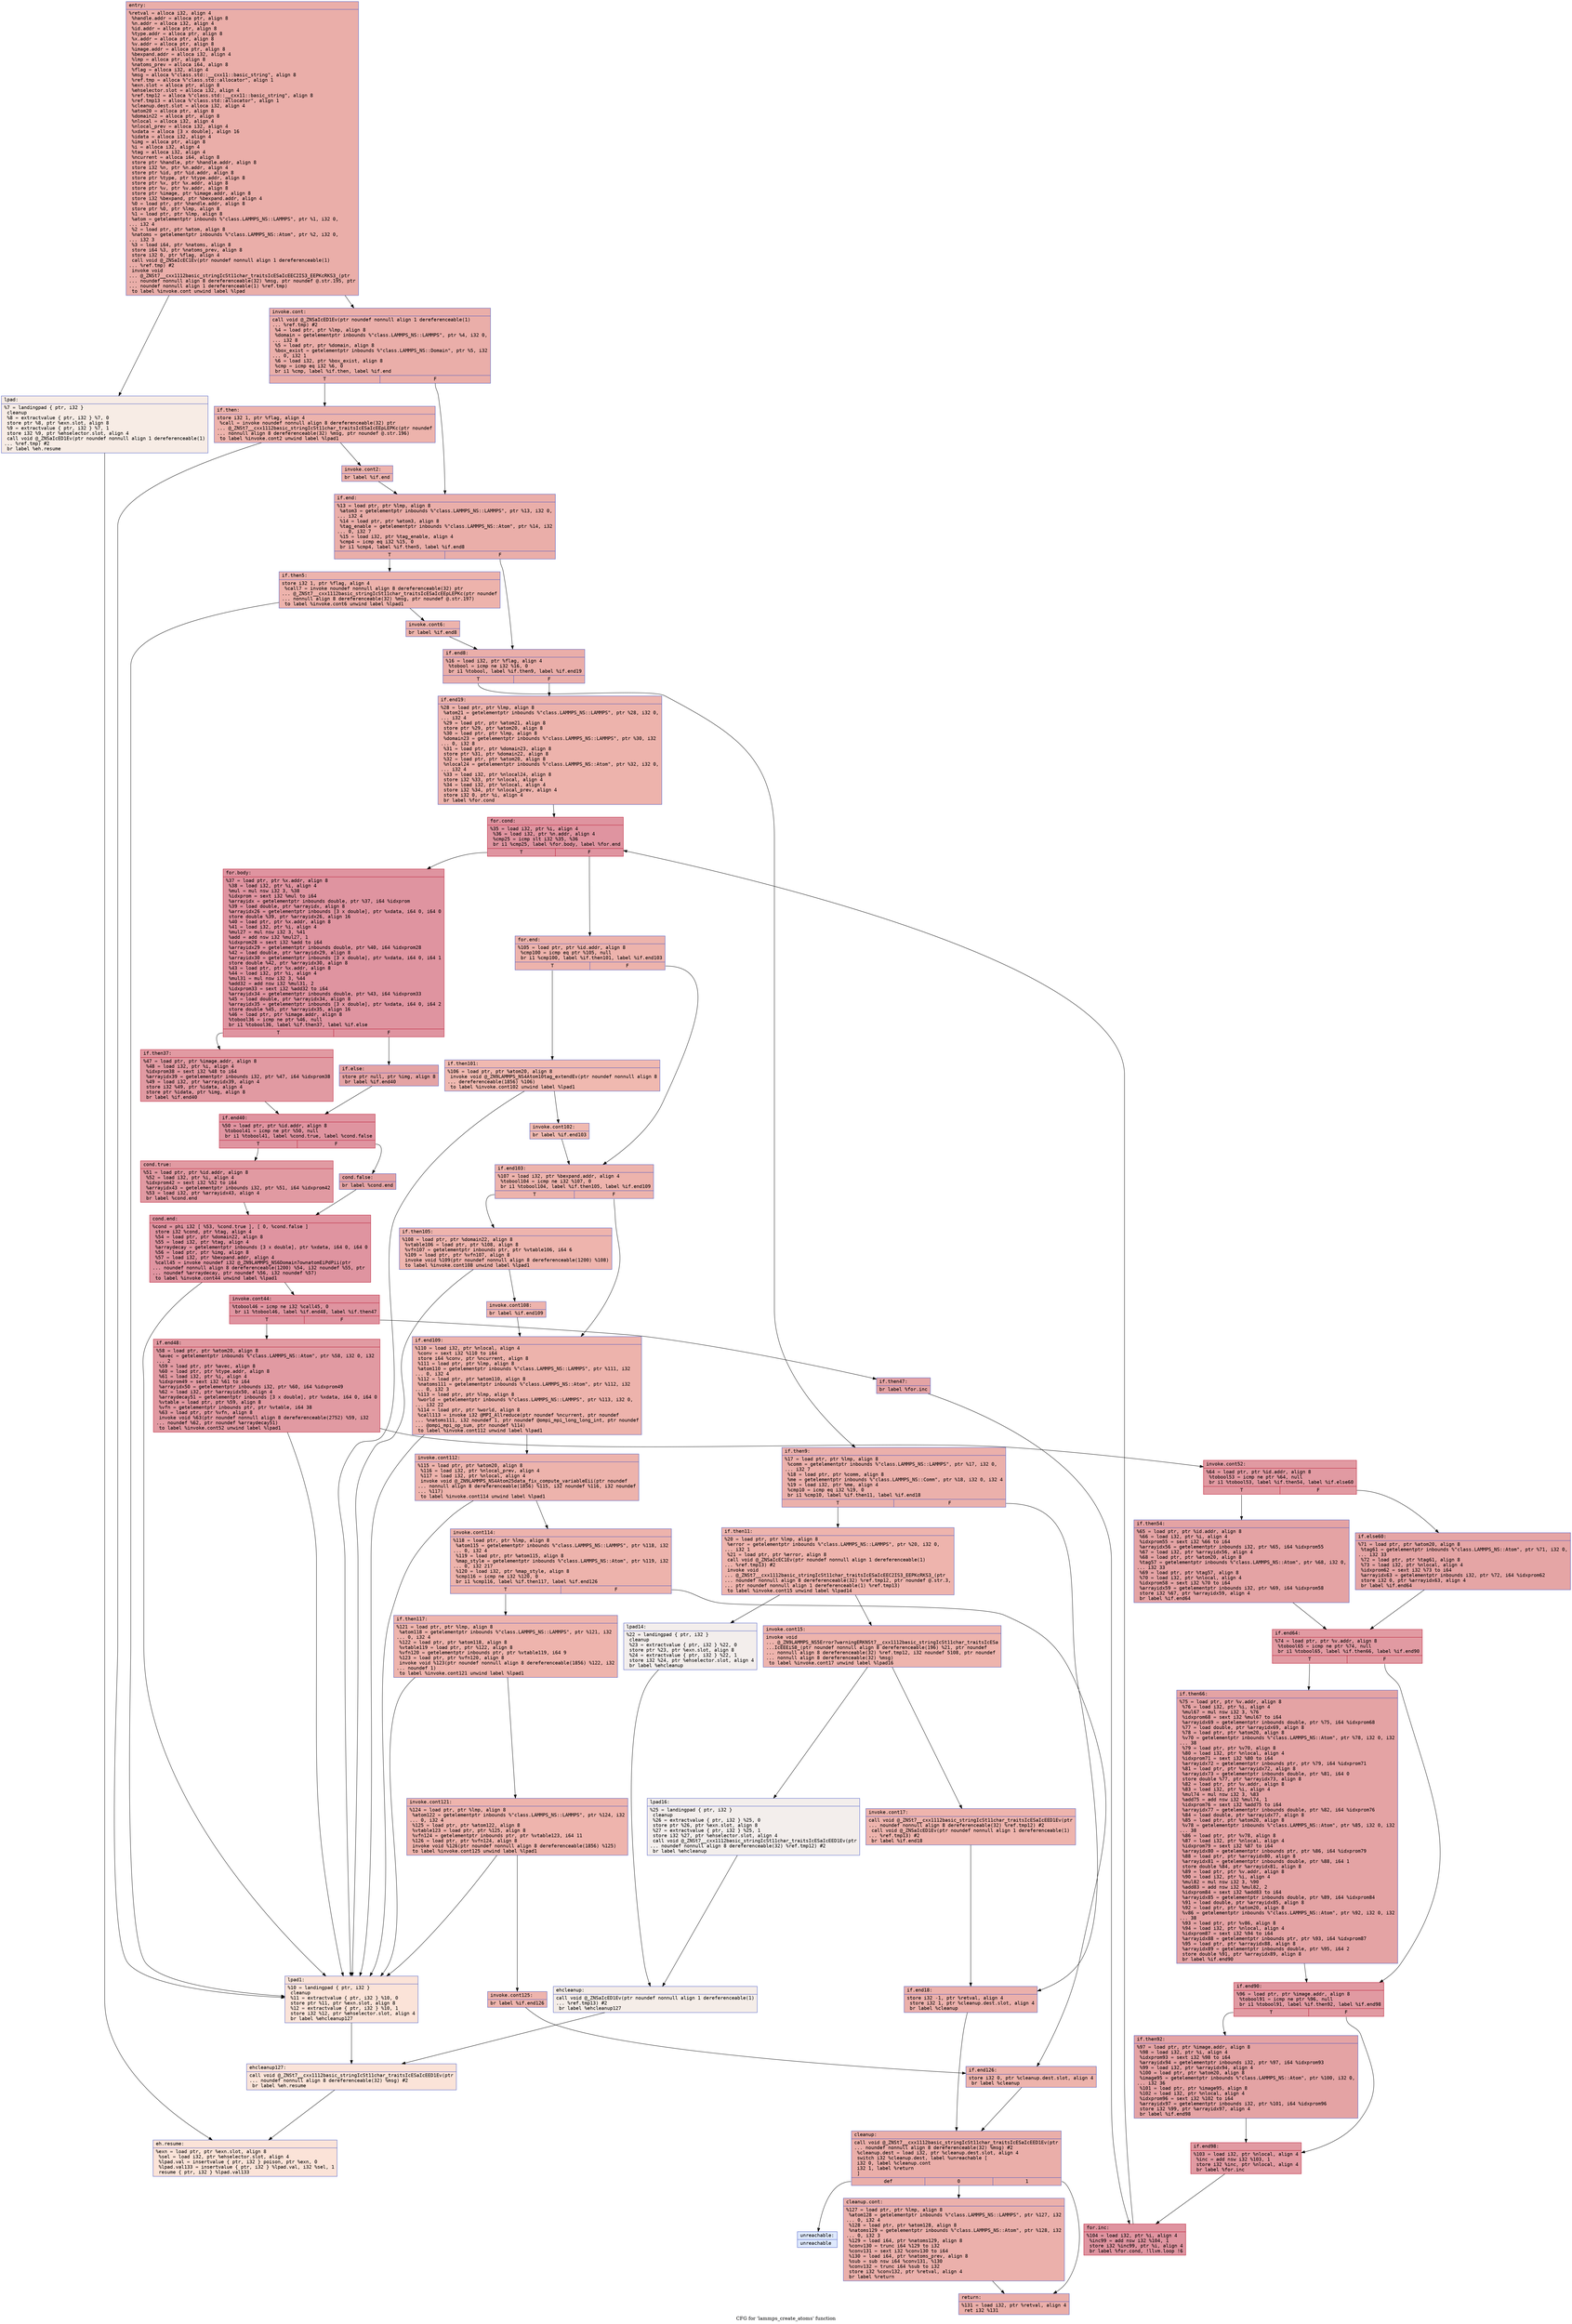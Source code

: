 digraph "CFG for 'lammps_create_atoms' function" {
	label="CFG for 'lammps_create_atoms' function";

	Node0x55bdf80c1ac0 [shape=record,color="#3d50c3ff", style=filled, fillcolor="#d0473d70" fontname="Courier",label="{entry:\l|  %retval = alloca i32, align 4\l  %handle.addr = alloca ptr, align 8\l  %n.addr = alloca i32, align 4\l  %id.addr = alloca ptr, align 8\l  %type.addr = alloca ptr, align 8\l  %x.addr = alloca ptr, align 8\l  %v.addr = alloca ptr, align 8\l  %image.addr = alloca ptr, align 8\l  %bexpand.addr = alloca i32, align 4\l  %lmp = alloca ptr, align 8\l  %natoms_prev = alloca i64, align 8\l  %flag = alloca i32, align 4\l  %msg = alloca %\"class.std::__cxx11::basic_string\", align 8\l  %ref.tmp = alloca %\"class.std::allocator\", align 1\l  %exn.slot = alloca ptr, align 8\l  %ehselector.slot = alloca i32, align 4\l  %ref.tmp12 = alloca %\"class.std::__cxx11::basic_string\", align 8\l  %ref.tmp13 = alloca %\"class.std::allocator\", align 1\l  %cleanup.dest.slot = alloca i32, align 4\l  %atom20 = alloca ptr, align 8\l  %domain22 = alloca ptr, align 8\l  %nlocal = alloca i32, align 4\l  %nlocal_prev = alloca i32, align 4\l  %xdata = alloca [3 x double], align 16\l  %idata = alloca i32, align 4\l  %img = alloca ptr, align 8\l  %i = alloca i32, align 4\l  %tag = alloca i32, align 4\l  %ncurrent = alloca i64, align 8\l  store ptr %handle, ptr %handle.addr, align 8\l  store i32 %n, ptr %n.addr, align 4\l  store ptr %id, ptr %id.addr, align 8\l  store ptr %type, ptr %type.addr, align 8\l  store ptr %x, ptr %x.addr, align 8\l  store ptr %v, ptr %v.addr, align 8\l  store ptr %image, ptr %image.addr, align 8\l  store i32 %bexpand, ptr %bexpand.addr, align 4\l  %0 = load ptr, ptr %handle.addr, align 8\l  store ptr %0, ptr %lmp, align 8\l  %1 = load ptr, ptr %lmp, align 8\l  %atom = getelementptr inbounds %\"class.LAMMPS_NS::LAMMPS\", ptr %1, i32 0,\l... i32 4\l  %2 = load ptr, ptr %atom, align 8\l  %natoms = getelementptr inbounds %\"class.LAMMPS_NS::Atom\", ptr %2, i32 0,\l... i32 3\l  %3 = load i64, ptr %natoms, align 8\l  store i64 %3, ptr %natoms_prev, align 8\l  store i32 0, ptr %flag, align 4\l  call void @_ZNSaIcEC1Ev(ptr noundef nonnull align 1 dereferenceable(1)\l... %ref.tmp) #2\l  invoke void\l... @_ZNSt7__cxx1112basic_stringIcSt11char_traitsIcESaIcEEC2IS3_EEPKcRKS3_(ptr\l... noundef nonnull align 8 dereferenceable(32) %msg, ptr noundef @.str.195, ptr\l... noundef nonnull align 1 dereferenceable(1) %ref.tmp)\l          to label %invoke.cont unwind label %lpad\l}"];
	Node0x55bdf80c1ac0 -> Node0x55bdf80c40d0[tooltip="entry -> invoke.cont\nProbability 100.00%" ];
	Node0x55bdf80c1ac0 -> Node0x55bdf80c4150[tooltip="entry -> lpad\nProbability 0.00%" ];
	Node0x55bdf80c40d0 [shape=record,color="#3d50c3ff", style=filled, fillcolor="#d0473d70" fontname="Courier",label="{invoke.cont:\l|  call void @_ZNSaIcED1Ev(ptr noundef nonnull align 1 dereferenceable(1)\l... %ref.tmp) #2\l  %4 = load ptr, ptr %lmp, align 8\l  %domain = getelementptr inbounds %\"class.LAMMPS_NS::LAMMPS\", ptr %4, i32 0,\l... i32 8\l  %5 = load ptr, ptr %domain, align 8\l  %box_exist = getelementptr inbounds %\"class.LAMMPS_NS::Domain\", ptr %5, i32\l... 0, i32 1\l  %6 = load i32, ptr %box_exist, align 8\l  %cmp = icmp eq i32 %6, 0\l  br i1 %cmp, label %if.then, label %if.end\l|{<s0>T|<s1>F}}"];
	Node0x55bdf80c40d0:s0 -> Node0x55bdf80c47d0[tooltip="invoke.cont -> if.then\nProbability 37.50%" ];
	Node0x55bdf80c40d0:s1 -> Node0x55bdf80c4840[tooltip="invoke.cont -> if.end\nProbability 62.50%" ];
	Node0x55bdf80c47d0 [shape=record,color="#3d50c3ff", style=filled, fillcolor="#d6524470" fontname="Courier",label="{if.then:\l|  store i32 1, ptr %flag, align 4\l  %call = invoke noundef nonnull align 8 dereferenceable(32) ptr\l... @_ZNSt7__cxx1112basic_stringIcSt11char_traitsIcESaIcEEpLEPKc(ptr noundef\l... nonnull align 8 dereferenceable(32) %msg, ptr noundef @.str.196)\l          to label %invoke.cont2 unwind label %lpad1\l}"];
	Node0x55bdf80c47d0 -> Node0x55bdf80c4a50[tooltip="if.then -> invoke.cont2\nProbability 100.00%" ];
	Node0x55bdf80c47d0 -> Node0x55bdf80c4ad0[tooltip="if.then -> lpad1\nProbability 0.00%" ];
	Node0x55bdf80c4a50 [shape=record,color="#3d50c3ff", style=filled, fillcolor="#d6524470" fontname="Courier",label="{invoke.cont2:\l|  br label %if.end\l}"];
	Node0x55bdf80c4a50 -> Node0x55bdf80c4840[tooltip="invoke.cont2 -> if.end\nProbability 100.00%" ];
	Node0x55bdf80c4150 [shape=record,color="#3d50c3ff", style=filled, fillcolor="#ecd3c570" fontname="Courier",label="{lpad:\l|  %7 = landingpad \{ ptr, i32 \}\l          cleanup\l  %8 = extractvalue \{ ptr, i32 \} %7, 0\l  store ptr %8, ptr %exn.slot, align 8\l  %9 = extractvalue \{ ptr, i32 \} %7, 1\l  store i32 %9, ptr %ehselector.slot, align 4\l  call void @_ZNSaIcED1Ev(ptr noundef nonnull align 1 dereferenceable(1)\l... %ref.tmp) #2\l  br label %eh.resume\l}"];
	Node0x55bdf80c4150 -> Node0x55bdf80c5420[tooltip="lpad -> eh.resume\nProbability 100.00%" ];
	Node0x55bdf80c4ad0 [shape=record,color="#3d50c3ff", style=filled, fillcolor="#f6bfa670" fontname="Courier",label="{lpad1:\l|  %10 = landingpad \{ ptr, i32 \}\l          cleanup\l  %11 = extractvalue \{ ptr, i32 \} %10, 0\l  store ptr %11, ptr %exn.slot, align 8\l  %12 = extractvalue \{ ptr, i32 \} %10, 1\l  store i32 %12, ptr %ehselector.slot, align 4\l  br label %ehcleanup127\l}"];
	Node0x55bdf80c4ad0 -> Node0x55bdf80c5770[tooltip="lpad1 -> ehcleanup127\nProbability 100.00%" ];
	Node0x55bdf80c4840 [shape=record,color="#3d50c3ff", style=filled, fillcolor="#d0473d70" fontname="Courier",label="{if.end:\l|  %13 = load ptr, ptr %lmp, align 8\l  %atom3 = getelementptr inbounds %\"class.LAMMPS_NS::LAMMPS\", ptr %13, i32 0,\l... i32 4\l  %14 = load ptr, ptr %atom3, align 8\l  %tag_enable = getelementptr inbounds %\"class.LAMMPS_NS::Atom\", ptr %14, i32\l... 0, i32 7\l  %15 = load i32, ptr %tag_enable, align 4\l  %cmp4 = icmp eq i32 %15, 0\l  br i1 %cmp4, label %if.then5, label %if.end8\l|{<s0>T|<s1>F}}"];
	Node0x55bdf80c4840:s0 -> Node0x55bdf8062880[tooltip="if.end -> if.then5\nProbability 37.50%" ];
	Node0x55bdf80c4840:s1 -> Node0x55bdf80cb8c0[tooltip="if.end -> if.end8\nProbability 62.50%" ];
	Node0x55bdf8062880 [shape=record,color="#3d50c3ff", style=filled, fillcolor="#d6524470" fontname="Courier",label="{if.then5:\l|  store i32 1, ptr %flag, align 4\l  %call7 = invoke noundef nonnull align 8 dereferenceable(32) ptr\l... @_ZNSt7__cxx1112basic_stringIcSt11char_traitsIcESaIcEEpLEPKc(ptr noundef\l... nonnull align 8 dereferenceable(32) %msg, ptr noundef @.str.197)\l          to label %invoke.cont6 unwind label %lpad1\l}"];
	Node0x55bdf8062880 -> Node0x55bdf80cbad0[tooltip="if.then5 -> invoke.cont6\nProbability 100.00%" ];
	Node0x55bdf8062880 -> Node0x55bdf80c4ad0[tooltip="if.then5 -> lpad1\nProbability 0.00%" ];
	Node0x55bdf80cbad0 [shape=record,color="#3d50c3ff", style=filled, fillcolor="#d6524470" fontname="Courier",label="{invoke.cont6:\l|  br label %if.end8\l}"];
	Node0x55bdf80cbad0 -> Node0x55bdf80cb8c0[tooltip="invoke.cont6 -> if.end8\nProbability 100.00%" ];
	Node0x55bdf80cb8c0 [shape=record,color="#3d50c3ff", style=filled, fillcolor="#d0473d70" fontname="Courier",label="{if.end8:\l|  %16 = load i32, ptr %flag, align 4\l  %tobool = icmp ne i32 %16, 0\l  br i1 %tobool, label %if.then9, label %if.end19\l|{<s0>T|<s1>F}}"];
	Node0x55bdf80cb8c0:s0 -> Node0x55bdf80cba80[tooltip="if.end8 -> if.then9\nProbability 62.50%" ];
	Node0x55bdf80cb8c0:s1 -> Node0x55bdf80cbe90[tooltip="if.end8 -> if.end19\nProbability 37.50%" ];
	Node0x55bdf80cba80 [shape=record,color="#3d50c3ff", style=filled, fillcolor="#d24b4070" fontname="Courier",label="{if.then9:\l|  %17 = load ptr, ptr %lmp, align 8\l  %comm = getelementptr inbounds %\"class.LAMMPS_NS::LAMMPS\", ptr %17, i32 0,\l... i32 7\l  %18 = load ptr, ptr %comm, align 8\l  %me = getelementptr inbounds %\"class.LAMMPS_NS::Comm\", ptr %18, i32 0, i32 4\l  %19 = load i32, ptr %me, align 4\l  %cmp10 = icmp eq i32 %19, 0\l  br i1 %cmp10, label %if.then11, label %if.end18\l|{<s0>T|<s1>F}}"];
	Node0x55bdf80cba80:s0 -> Node0x55bdf80cc3b0[tooltip="if.then9 -> if.then11\nProbability 37.50%" ];
	Node0x55bdf80cba80:s1 -> Node0x55bdf80cc430[tooltip="if.then9 -> if.end18\nProbability 62.50%" ];
	Node0x55bdf80cc3b0 [shape=record,color="#3d50c3ff", style=filled, fillcolor="#d8564670" fontname="Courier",label="{if.then11:\l|  %20 = load ptr, ptr %lmp, align 8\l  %error = getelementptr inbounds %\"class.LAMMPS_NS::LAMMPS\", ptr %20, i32 0,\l... i32 1\l  %21 = load ptr, ptr %error, align 8\l  call void @_ZNSaIcEC1Ev(ptr noundef nonnull align 1 dereferenceable(1)\l... %ref.tmp13) #2\l  invoke void\l... @_ZNSt7__cxx1112basic_stringIcSt11char_traitsIcESaIcEEC2IS3_EEPKcRKS3_(ptr\l... noundef nonnull align 8 dereferenceable(32) %ref.tmp12, ptr noundef @.str.3,\l... ptr noundef nonnull align 1 dereferenceable(1) %ref.tmp13)\l          to label %invoke.cont15 unwind label %lpad14\l}"];
	Node0x55bdf80cc3b0 -> Node0x55bdf80cc920[tooltip="if.then11 -> invoke.cont15\nProbability 100.00%" ];
	Node0x55bdf80cc3b0 -> Node0x55bdf80cc9a0[tooltip="if.then11 -> lpad14\nProbability 0.00%" ];
	Node0x55bdf80cc920 [shape=record,color="#3d50c3ff", style=filled, fillcolor="#d8564670" fontname="Courier",label="{invoke.cont15:\l|  invoke void\l... @_ZN9LAMMPS_NS5Error7warningERKNSt7__cxx1112basic_stringIcSt11char_traitsIcESa\l...IcEEEiS8_(ptr noundef nonnull align 8 dereferenceable(196) %21, ptr noundef\l... nonnull align 8 dereferenceable(32) %ref.tmp12, i32 noundef 5108, ptr noundef\l... nonnull align 8 dereferenceable(32) %msg)\l          to label %invoke.cont17 unwind label %lpad16\l}"];
	Node0x55bdf80cc920 -> Node0x55bdf80cc8d0[tooltip="invoke.cont15 -> invoke.cont17\nProbability 100.00%" ];
	Node0x55bdf80cc920 -> Node0x55bdf80cccc0[tooltip="invoke.cont15 -> lpad16\nProbability 0.00%" ];
	Node0x55bdf80cc8d0 [shape=record,color="#3d50c3ff", style=filled, fillcolor="#d8564670" fontname="Courier",label="{invoke.cont17:\l|  call void @_ZNSt7__cxx1112basic_stringIcSt11char_traitsIcESaIcEED1Ev(ptr\l... noundef nonnull align 8 dereferenceable(32) %ref.tmp12) #2\l  call void @_ZNSaIcED1Ev(ptr noundef nonnull align 1 dereferenceable(1)\l... %ref.tmp13) #2\l  br label %if.end18\l}"];
	Node0x55bdf80cc8d0 -> Node0x55bdf80cc430[tooltip="invoke.cont17 -> if.end18\nProbability 100.00%" ];
	Node0x55bdf80cc9a0 [shape=record,color="#3d50c3ff", style=filled, fillcolor="#e3d9d370" fontname="Courier",label="{lpad14:\l|  %22 = landingpad \{ ptr, i32 \}\l          cleanup\l  %23 = extractvalue \{ ptr, i32 \} %22, 0\l  store ptr %23, ptr %exn.slot, align 8\l  %24 = extractvalue \{ ptr, i32 \} %22, 1\l  store i32 %24, ptr %ehselector.slot, align 4\l  br label %ehcleanup\l}"];
	Node0x55bdf80cc9a0 -> Node0x55bdf80cd480[tooltip="lpad14 -> ehcleanup\nProbability 100.00%" ];
	Node0x55bdf80cccc0 [shape=record,color="#3d50c3ff", style=filled, fillcolor="#e3d9d370" fontname="Courier",label="{lpad16:\l|  %25 = landingpad \{ ptr, i32 \}\l          cleanup\l  %26 = extractvalue \{ ptr, i32 \} %25, 0\l  store ptr %26, ptr %exn.slot, align 8\l  %27 = extractvalue \{ ptr, i32 \} %25, 1\l  store i32 %27, ptr %ehselector.slot, align 4\l  call void @_ZNSt7__cxx1112basic_stringIcSt11char_traitsIcESaIcEED1Ev(ptr\l... noundef nonnull align 8 dereferenceable(32) %ref.tmp12) #2\l  br label %ehcleanup\l}"];
	Node0x55bdf80cccc0 -> Node0x55bdf80cd480[tooltip="lpad16 -> ehcleanup\nProbability 100.00%" ];
	Node0x55bdf80cd480 [shape=record,color="#3d50c3ff", style=filled, fillcolor="#e8d6cc70" fontname="Courier",label="{ehcleanup:\l|  call void @_ZNSaIcED1Ev(ptr noundef nonnull align 1 dereferenceable(1)\l... %ref.tmp13) #2\l  br label %ehcleanup127\l}"];
	Node0x55bdf80cd480 -> Node0x55bdf80c5770[tooltip="ehcleanup -> ehcleanup127\nProbability 100.00%" ];
	Node0x55bdf80cc430 [shape=record,color="#3d50c3ff", style=filled, fillcolor="#d24b4070" fontname="Courier",label="{if.end18:\l|  store i32 -1, ptr %retval, align 4\l  store i32 1, ptr %cleanup.dest.slot, align 4\l  br label %cleanup\l}"];
	Node0x55bdf80cc430 -> Node0x55bdf80cdc80[tooltip="if.end18 -> cleanup\nProbability 100.00%" ];
	Node0x55bdf80cbe90 [shape=record,color="#3d50c3ff", style=filled, fillcolor="#d6524470" fontname="Courier",label="{if.end19:\l|  %28 = load ptr, ptr %lmp, align 8\l  %atom21 = getelementptr inbounds %\"class.LAMMPS_NS::LAMMPS\", ptr %28, i32 0,\l... i32 4\l  %29 = load ptr, ptr %atom21, align 8\l  store ptr %29, ptr %atom20, align 8\l  %30 = load ptr, ptr %lmp, align 8\l  %domain23 = getelementptr inbounds %\"class.LAMMPS_NS::LAMMPS\", ptr %30, i32\l... 0, i32 8\l  %31 = load ptr, ptr %domain23, align 8\l  store ptr %31, ptr %domain22, align 8\l  %32 = load ptr, ptr %atom20, align 8\l  %nlocal24 = getelementptr inbounds %\"class.LAMMPS_NS::Atom\", ptr %32, i32 0,\l... i32 4\l  %33 = load i32, ptr %nlocal24, align 8\l  store i32 %33, ptr %nlocal, align 4\l  %34 = load i32, ptr %nlocal, align 4\l  store i32 %34, ptr %nlocal_prev, align 4\l  store i32 0, ptr %i, align 4\l  br label %for.cond\l}"];
	Node0x55bdf80cbe90 -> Node0x55bdf80ce640[tooltip="if.end19 -> for.cond\nProbability 100.00%" ];
	Node0x55bdf80ce640 [shape=record,color="#b70d28ff", style=filled, fillcolor="#b70d2870" fontname="Courier",label="{for.cond:\l|  %35 = load i32, ptr %i, align 4\l  %36 = load i32, ptr %n.addr, align 4\l  %cmp25 = icmp slt i32 %35, %36\l  br i1 %cmp25, label %for.body, label %for.end\l|{<s0>T|<s1>F}}"];
	Node0x55bdf80ce640:s0 -> Node0x55bdf80ce8e0[tooltip="for.cond -> for.body\nProbability 96.88%" ];
	Node0x55bdf80ce640:s1 -> Node0x55bdf80ce960[tooltip="for.cond -> for.end\nProbability 3.12%" ];
	Node0x55bdf80ce8e0 [shape=record,color="#b70d28ff", style=filled, fillcolor="#b70d2870" fontname="Courier",label="{for.body:\l|  %37 = load ptr, ptr %x.addr, align 8\l  %38 = load i32, ptr %i, align 4\l  %mul = mul nsw i32 3, %38\l  %idxprom = sext i32 %mul to i64\l  %arrayidx = getelementptr inbounds double, ptr %37, i64 %idxprom\l  %39 = load double, ptr %arrayidx, align 8\l  %arrayidx26 = getelementptr inbounds [3 x double], ptr %xdata, i64 0, i64 0\l  store double %39, ptr %arrayidx26, align 16\l  %40 = load ptr, ptr %x.addr, align 8\l  %41 = load i32, ptr %i, align 4\l  %mul27 = mul nsw i32 3, %41\l  %add = add nsw i32 %mul27, 1\l  %idxprom28 = sext i32 %add to i64\l  %arrayidx29 = getelementptr inbounds double, ptr %40, i64 %idxprom28\l  %42 = load double, ptr %arrayidx29, align 8\l  %arrayidx30 = getelementptr inbounds [3 x double], ptr %xdata, i64 0, i64 1\l  store double %42, ptr %arrayidx30, align 8\l  %43 = load ptr, ptr %x.addr, align 8\l  %44 = load i32, ptr %i, align 4\l  %mul31 = mul nsw i32 3, %44\l  %add32 = add nsw i32 %mul31, 2\l  %idxprom33 = sext i32 %add32 to i64\l  %arrayidx34 = getelementptr inbounds double, ptr %43, i64 %idxprom33\l  %45 = load double, ptr %arrayidx34, align 8\l  %arrayidx35 = getelementptr inbounds [3 x double], ptr %xdata, i64 0, i64 2\l  store double %45, ptr %arrayidx35, align 16\l  %46 = load ptr, ptr %image.addr, align 8\l  %tobool36 = icmp ne ptr %46, null\l  br i1 %tobool36, label %if.then37, label %if.else\l|{<s0>T|<s1>F}}"];
	Node0x55bdf80ce8e0:s0 -> Node0x55bdf80cfca0[tooltip="for.body -> if.then37\nProbability 62.50%" ];
	Node0x55bdf80ce8e0:s1 -> Node0x55bdf80c4b40[tooltip="for.body -> if.else\nProbability 37.50%" ];
	Node0x55bdf80cfca0 [shape=record,color="#b70d28ff", style=filled, fillcolor="#bb1b2c70" fontname="Courier",label="{if.then37:\l|  %47 = load ptr, ptr %image.addr, align 8\l  %48 = load i32, ptr %i, align 4\l  %idxprom38 = sext i32 %48 to i64\l  %arrayidx39 = getelementptr inbounds i32, ptr %47, i64 %idxprom38\l  %49 = load i32, ptr %arrayidx39, align 4\l  store i32 %49, ptr %idata, align 4\l  store ptr %idata, ptr %img, align 8\l  br label %if.end40\l}"];
	Node0x55bdf80cfca0 -> Node0x55bdf80c5090[tooltip="if.then37 -> if.end40\nProbability 100.00%" ];
	Node0x55bdf80c4b40 [shape=record,color="#3d50c3ff", style=filled, fillcolor="#c32e3170" fontname="Courier",label="{if.else:\l|  store ptr null, ptr %img, align 8\l  br label %if.end40\l}"];
	Node0x55bdf80c4b40 -> Node0x55bdf80c5090[tooltip="if.else -> if.end40\nProbability 100.00%" ];
	Node0x55bdf80c5090 [shape=record,color="#b70d28ff", style=filled, fillcolor="#b70d2870" fontname="Courier",label="{if.end40:\l|  %50 = load ptr, ptr %id.addr, align 8\l  %tobool41 = icmp ne ptr %50, null\l  br i1 %tobool41, label %cond.true, label %cond.false\l|{<s0>T|<s1>F}}"];
	Node0x55bdf80c5090:s0 -> Node0x55bdf80d13e0[tooltip="if.end40 -> cond.true\nProbability 62.50%" ];
	Node0x55bdf80c5090:s1 -> Node0x55bdf80d1460[tooltip="if.end40 -> cond.false\nProbability 37.50%" ];
	Node0x55bdf80d13e0 [shape=record,color="#b70d28ff", style=filled, fillcolor="#bb1b2c70" fontname="Courier",label="{cond.true:\l|  %51 = load ptr, ptr %id.addr, align 8\l  %52 = load i32, ptr %i, align 4\l  %idxprom42 = sext i32 %52 to i64\l  %arrayidx43 = getelementptr inbounds i32, ptr %51, i64 %idxprom42\l  %53 = load i32, ptr %arrayidx43, align 4\l  br label %cond.end\l}"];
	Node0x55bdf80d13e0 -> Node0x55bdf80d1880[tooltip="cond.true -> cond.end\nProbability 100.00%" ];
	Node0x55bdf80d1460 [shape=record,color="#3d50c3ff", style=filled, fillcolor="#c32e3170" fontname="Courier",label="{cond.false:\l|  br label %cond.end\l}"];
	Node0x55bdf80d1460 -> Node0x55bdf80d1880[tooltip="cond.false -> cond.end\nProbability 100.00%" ];
	Node0x55bdf80d1880 [shape=record,color="#b70d28ff", style=filled, fillcolor="#b70d2870" fontname="Courier",label="{cond.end:\l|  %cond = phi i32 [ %53, %cond.true ], [ 0, %cond.false ]\l  store i32 %cond, ptr %tag, align 4\l  %54 = load ptr, ptr %domain22, align 8\l  %55 = load i32, ptr %tag, align 4\l  %arraydecay = getelementptr inbounds [3 x double], ptr %xdata, i64 0, i64 0\l  %56 = load ptr, ptr %img, align 8\l  %57 = load i32, ptr %bexpand.addr, align 4\l  %call45 = invoke noundef i32 @_ZN9LAMMPS_NS6Domain7ownatomEiPdPii(ptr\l... noundef nonnull align 8 dereferenceable(1200) %54, i32 noundef %55, ptr\l... noundef %arraydecay, ptr noundef %56, i32 noundef %57)\l          to label %invoke.cont44 unwind label %lpad1\l}"];
	Node0x55bdf80d1880 -> Node0x55bdf80d1da0[tooltip="cond.end -> invoke.cont44\nProbability 100.00%" ];
	Node0x55bdf80d1880 -> Node0x55bdf80c4ad0[tooltip="cond.end -> lpad1\nProbability 0.00%" ];
	Node0x55bdf80d1da0 [shape=record,color="#b70d28ff", style=filled, fillcolor="#b70d2870" fontname="Courier",label="{invoke.cont44:\l|  %tobool46 = icmp ne i32 %call45, 0\l  br i1 %tobool46, label %if.end48, label %if.then47\l|{<s0>T|<s1>F}}"];
	Node0x55bdf80d1da0:s0 -> Node0x55bdf80d31c0[tooltip="invoke.cont44 -> if.end48\nProbability 62.50%" ];
	Node0x55bdf80d1da0:s1 -> Node0x55bdf80d3240[tooltip="invoke.cont44 -> if.then47\nProbability 37.50%" ];
	Node0x55bdf80d3240 [shape=record,color="#3d50c3ff", style=filled, fillcolor="#c32e3170" fontname="Courier",label="{if.then47:\l|  br label %for.inc\l}"];
	Node0x55bdf80d3240 -> Node0x55bdf80d33d0[tooltip="if.then47 -> for.inc\nProbability 100.00%" ];
	Node0x55bdf80d31c0 [shape=record,color="#b70d28ff", style=filled, fillcolor="#bb1b2c70" fontname="Courier",label="{if.end48:\l|  %58 = load ptr, ptr %atom20, align 8\l  %avec = getelementptr inbounds %\"class.LAMMPS_NS::Atom\", ptr %58, i32 0, i32\l... 2\l  %59 = load ptr, ptr %avec, align 8\l  %60 = load ptr, ptr %type.addr, align 8\l  %61 = load i32, ptr %i, align 4\l  %idxprom49 = sext i32 %61 to i64\l  %arrayidx50 = getelementptr inbounds i32, ptr %60, i64 %idxprom49\l  %62 = load i32, ptr %arrayidx50, align 4\l  %arraydecay51 = getelementptr inbounds [3 x double], ptr %xdata, i64 0, i64 0\l  %vtable = load ptr, ptr %59, align 8\l  %vfn = getelementptr inbounds ptr, ptr %vtable, i64 38\l  %63 = load ptr, ptr %vfn, align 8\l  invoke void %63(ptr noundef nonnull align 8 dereferenceable(2752) %59, i32\l... noundef %62, ptr noundef %arraydecay51)\l          to label %invoke.cont52 unwind label %lpad1\l}"];
	Node0x55bdf80d31c0 -> Node0x55bdf80d3c60[tooltip="if.end48 -> invoke.cont52\nProbability 100.00%" ];
	Node0x55bdf80d31c0 -> Node0x55bdf80c4ad0[tooltip="if.end48 -> lpad1\nProbability 0.00%" ];
	Node0x55bdf80d3c60 [shape=record,color="#b70d28ff", style=filled, fillcolor="#bb1b2c70" fontname="Courier",label="{invoke.cont52:\l|  %64 = load ptr, ptr %id.addr, align 8\l  %tobool53 = icmp ne ptr %64, null\l  br i1 %tobool53, label %if.then54, label %if.else60\l|{<s0>T|<s1>F}}"];
	Node0x55bdf80d3c60:s0 -> Node0x55bdf80d3fd0[tooltip="invoke.cont52 -> if.then54\nProbability 62.50%" ];
	Node0x55bdf80d3c60:s1 -> Node0x55bdf80d4050[tooltip="invoke.cont52 -> if.else60\nProbability 37.50%" ];
	Node0x55bdf80d3fd0 [shape=record,color="#3d50c3ff", style=filled, fillcolor="#c32e3170" fontname="Courier",label="{if.then54:\l|  %65 = load ptr, ptr %id.addr, align 8\l  %66 = load i32, ptr %i, align 4\l  %idxprom55 = sext i32 %66 to i64\l  %arrayidx56 = getelementptr inbounds i32, ptr %65, i64 %idxprom55\l  %67 = load i32, ptr %arrayidx56, align 4\l  %68 = load ptr, ptr %atom20, align 8\l  %tag57 = getelementptr inbounds %\"class.LAMMPS_NS::Atom\", ptr %68, i32 0,\l... i32 33\l  %69 = load ptr, ptr %tag57, align 8\l  %70 = load i32, ptr %nlocal, align 4\l  %idxprom58 = sext i32 %70 to i64\l  %arrayidx59 = getelementptr inbounds i32, ptr %69, i64 %idxprom58\l  store i32 %67, ptr %arrayidx59, align 4\l  br label %if.end64\l}"];
	Node0x55bdf80d3fd0 -> Node0x55bdf80d4920[tooltip="if.then54 -> if.end64\nProbability 100.00%" ];
	Node0x55bdf80d4050 [shape=record,color="#3d50c3ff", style=filled, fillcolor="#c5333470" fontname="Courier",label="{if.else60:\l|  %71 = load ptr, ptr %atom20, align 8\l  %tag61 = getelementptr inbounds %\"class.LAMMPS_NS::Atom\", ptr %71, i32 0,\l... i32 33\l  %72 = load ptr, ptr %tag61, align 8\l  %73 = load i32, ptr %nlocal, align 4\l  %idxprom62 = sext i32 %73 to i64\l  %arrayidx63 = getelementptr inbounds i32, ptr %72, i64 %idxprom62\l  store i32 0, ptr %arrayidx63, align 4\l  br label %if.end64\l}"];
	Node0x55bdf80d4050 -> Node0x55bdf80d4920[tooltip="if.else60 -> if.end64\nProbability 100.00%" ];
	Node0x55bdf80d4920 [shape=record,color="#b70d28ff", style=filled, fillcolor="#bb1b2c70" fontname="Courier",label="{if.end64:\l|  %74 = load ptr, ptr %v.addr, align 8\l  %tobool65 = icmp ne ptr %74, null\l  br i1 %tobool65, label %if.then66, label %if.end90\l|{<s0>T|<s1>F}}"];
	Node0x55bdf80d4920:s0 -> Node0x55bdf80d5010[tooltip="if.end64 -> if.then66\nProbability 62.50%" ];
	Node0x55bdf80d4920:s1 -> Node0x55bdf80d5090[tooltip="if.end64 -> if.end90\nProbability 37.50%" ];
	Node0x55bdf80d5010 [shape=record,color="#3d50c3ff", style=filled, fillcolor="#c32e3170" fontname="Courier",label="{if.then66:\l|  %75 = load ptr, ptr %v.addr, align 8\l  %76 = load i32, ptr %i, align 4\l  %mul67 = mul nsw i32 3, %76\l  %idxprom68 = sext i32 %mul67 to i64\l  %arrayidx69 = getelementptr inbounds double, ptr %75, i64 %idxprom68\l  %77 = load double, ptr %arrayidx69, align 8\l  %78 = load ptr, ptr %atom20, align 8\l  %v70 = getelementptr inbounds %\"class.LAMMPS_NS::Atom\", ptr %78, i32 0, i32\l... 38\l  %79 = load ptr, ptr %v70, align 8\l  %80 = load i32, ptr %nlocal, align 4\l  %idxprom71 = sext i32 %80 to i64\l  %arrayidx72 = getelementptr inbounds ptr, ptr %79, i64 %idxprom71\l  %81 = load ptr, ptr %arrayidx72, align 8\l  %arrayidx73 = getelementptr inbounds double, ptr %81, i64 0\l  store double %77, ptr %arrayidx73, align 8\l  %82 = load ptr, ptr %v.addr, align 8\l  %83 = load i32, ptr %i, align 4\l  %mul74 = mul nsw i32 3, %83\l  %add75 = add nsw i32 %mul74, 1\l  %idxprom76 = sext i32 %add75 to i64\l  %arrayidx77 = getelementptr inbounds double, ptr %82, i64 %idxprom76\l  %84 = load double, ptr %arrayidx77, align 8\l  %85 = load ptr, ptr %atom20, align 8\l  %v78 = getelementptr inbounds %\"class.LAMMPS_NS::Atom\", ptr %85, i32 0, i32\l... 38\l  %86 = load ptr, ptr %v78, align 8\l  %87 = load i32, ptr %nlocal, align 4\l  %idxprom79 = sext i32 %87 to i64\l  %arrayidx80 = getelementptr inbounds ptr, ptr %86, i64 %idxprom79\l  %88 = load ptr, ptr %arrayidx80, align 8\l  %arrayidx81 = getelementptr inbounds double, ptr %88, i64 1\l  store double %84, ptr %arrayidx81, align 8\l  %89 = load ptr, ptr %v.addr, align 8\l  %90 = load i32, ptr %i, align 4\l  %mul82 = mul nsw i32 3, %90\l  %add83 = add nsw i32 %mul82, 2\l  %idxprom84 = sext i32 %add83 to i64\l  %arrayidx85 = getelementptr inbounds double, ptr %89, i64 %idxprom84\l  %91 = load double, ptr %arrayidx85, align 8\l  %92 = load ptr, ptr %atom20, align 8\l  %v86 = getelementptr inbounds %\"class.LAMMPS_NS::Atom\", ptr %92, i32 0, i32\l... 38\l  %93 = load ptr, ptr %v86, align 8\l  %94 = load i32, ptr %nlocal, align 4\l  %idxprom87 = sext i32 %94 to i64\l  %arrayidx88 = getelementptr inbounds ptr, ptr %93, i64 %idxprom87\l  %95 = load ptr, ptr %arrayidx88, align 8\l  %arrayidx89 = getelementptr inbounds double, ptr %95, i64 2\l  store double %91, ptr %arrayidx89, align 8\l  br label %if.end90\l}"];
	Node0x55bdf80d5010 -> Node0x55bdf80d5090[tooltip="if.then66 -> if.end90\nProbability 100.00%" ];
	Node0x55bdf80d5090 [shape=record,color="#b70d28ff", style=filled, fillcolor="#bb1b2c70" fontname="Courier",label="{if.end90:\l|  %96 = load ptr, ptr %image.addr, align 8\l  %tobool91 = icmp ne ptr %96, null\l  br i1 %tobool91, label %if.then92, label %if.end98\l|{<s0>T|<s1>F}}"];
	Node0x55bdf80d5090:s0 -> Node0x55bdf80d0c60[tooltip="if.end90 -> if.then92\nProbability 62.50%" ];
	Node0x55bdf80d5090:s1 -> Node0x55bdf80d0ce0[tooltip="if.end90 -> if.end98\nProbability 37.50%" ];
	Node0x55bdf80d0c60 [shape=record,color="#3d50c3ff", style=filled, fillcolor="#c32e3170" fontname="Courier",label="{if.then92:\l|  %97 = load ptr, ptr %image.addr, align 8\l  %98 = load i32, ptr %i, align 4\l  %idxprom93 = sext i32 %98 to i64\l  %arrayidx94 = getelementptr inbounds i32, ptr %97, i64 %idxprom93\l  %99 = load i32, ptr %arrayidx94, align 4\l  %100 = load ptr, ptr %atom20, align 8\l  %image95 = getelementptr inbounds %\"class.LAMMPS_NS::Atom\", ptr %100, i32 0,\l... i32 36\l  %101 = load ptr, ptr %image95, align 8\l  %102 = load i32, ptr %nlocal, align 4\l  %idxprom96 = sext i32 %102 to i64\l  %arrayidx97 = getelementptr inbounds i32, ptr %101, i64 %idxprom96\l  store i32 %99, ptr %arrayidx97, align 4\l  br label %if.end98\l}"];
	Node0x55bdf80d0c60 -> Node0x55bdf80d0ce0[tooltip="if.then92 -> if.end98\nProbability 100.00%" ];
	Node0x55bdf80d0ce0 [shape=record,color="#b70d28ff", style=filled, fillcolor="#bb1b2c70" fontname="Courier",label="{if.end98:\l|  %103 = load i32, ptr %nlocal, align 4\l  %inc = add nsw i32 %103, 1\l  store i32 %inc, ptr %nlocal, align 4\l  br label %for.inc\l}"];
	Node0x55bdf80d0ce0 -> Node0x55bdf80d33d0[tooltip="if.end98 -> for.inc\nProbability 100.00%" ];
	Node0x55bdf80d33d0 [shape=record,color="#b70d28ff", style=filled, fillcolor="#b70d2870" fontname="Courier",label="{for.inc:\l|  %104 = load i32, ptr %i, align 4\l  %inc99 = add nsw i32 %104, 1\l  store i32 %inc99, ptr %i, align 4\l  br label %for.cond, !llvm.loop !6\l}"];
	Node0x55bdf80d33d0 -> Node0x55bdf80ce640[tooltip="for.inc -> for.cond\nProbability 100.00%" ];
	Node0x55bdf80ce960 [shape=record,color="#3d50c3ff", style=filled, fillcolor="#d6524470" fontname="Courier",label="{for.end:\l|  %105 = load ptr, ptr %id.addr, align 8\l  %cmp100 = icmp eq ptr %105, null\l  br i1 %cmp100, label %if.then101, label %if.end103\l|{<s0>T|<s1>F}}"];
	Node0x55bdf80ce960:s0 -> Node0x55bdf80d8930[tooltip="for.end -> if.then101\nProbability 37.50%" ];
	Node0x55bdf80ce960:s1 -> Node0x55bdf80d89b0[tooltip="for.end -> if.end103\nProbability 62.50%" ];
	Node0x55bdf80d8930 [shape=record,color="#3d50c3ff", style=filled, fillcolor="#de614d70" fontname="Courier",label="{if.then101:\l|  %106 = load ptr, ptr %atom20, align 8\l  invoke void @_ZN9LAMMPS_NS4Atom10tag_extendEv(ptr noundef nonnull align 8\l... dereferenceable(1856) %106)\l          to label %invoke.cont102 unwind label %lpad1\l}"];
	Node0x55bdf80d8930 -> Node0x55bdf80d8b90[tooltip="if.then101 -> invoke.cont102\nProbability 100.00%" ];
	Node0x55bdf80d8930 -> Node0x55bdf80c4ad0[tooltip="if.then101 -> lpad1\nProbability 0.00%" ];
	Node0x55bdf80d8b90 [shape=record,color="#3d50c3ff", style=filled, fillcolor="#de614d70" fontname="Courier",label="{invoke.cont102:\l|  br label %if.end103\l}"];
	Node0x55bdf80d8b90 -> Node0x55bdf80d89b0[tooltip="invoke.cont102 -> if.end103\nProbability 100.00%" ];
	Node0x55bdf80d89b0 [shape=record,color="#3d50c3ff", style=filled, fillcolor="#d6524470" fontname="Courier",label="{if.end103:\l|  %107 = load i32, ptr %bexpand.addr, align 4\l  %tobool104 = icmp ne i32 %107, 0\l  br i1 %tobool104, label %if.then105, label %if.end109\l|{<s0>T|<s1>F}}"];
	Node0x55bdf80d89b0:s0 -> Node0x55bdf80d8eb0[tooltip="if.end103 -> if.then105\nProbability 62.50%" ];
	Node0x55bdf80d89b0:s1 -> Node0x55bdf80d8f30[tooltip="if.end103 -> if.end109\nProbability 37.50%" ];
	Node0x55bdf80d8eb0 [shape=record,color="#3d50c3ff", style=filled, fillcolor="#d8564670" fontname="Courier",label="{if.then105:\l|  %108 = load ptr, ptr %domain22, align 8\l  %vtable106 = load ptr, ptr %108, align 8\l  %vfn107 = getelementptr inbounds ptr, ptr %vtable106, i64 6\l  %109 = load ptr, ptr %vfn107, align 8\l  invoke void %109(ptr noundef nonnull align 8 dereferenceable(1200) %108)\l          to label %invoke.cont108 unwind label %lpad1\l}"];
	Node0x55bdf80d8eb0 -> Node0x55bdf80d92b0[tooltip="if.then105 -> invoke.cont108\nProbability 100.00%" ];
	Node0x55bdf80d8eb0 -> Node0x55bdf80c4ad0[tooltip="if.then105 -> lpad1\nProbability 0.00%" ];
	Node0x55bdf80d92b0 [shape=record,color="#3d50c3ff", style=filled, fillcolor="#d8564670" fontname="Courier",label="{invoke.cont108:\l|  br label %if.end109\l}"];
	Node0x55bdf80d92b0 -> Node0x55bdf80d8f30[tooltip="invoke.cont108 -> if.end109\nProbability 100.00%" ];
	Node0x55bdf80d8f30 [shape=record,color="#3d50c3ff", style=filled, fillcolor="#d6524470" fontname="Courier",label="{if.end109:\l|  %110 = load i32, ptr %nlocal, align 4\l  %conv = sext i32 %110 to i64\l  store i64 %conv, ptr %ncurrent, align 8\l  %111 = load ptr, ptr %lmp, align 8\l  %atom110 = getelementptr inbounds %\"class.LAMMPS_NS::LAMMPS\", ptr %111, i32\l... 0, i32 4\l  %112 = load ptr, ptr %atom110, align 8\l  %natoms111 = getelementptr inbounds %\"class.LAMMPS_NS::Atom\", ptr %112, i32\l... 0, i32 3\l  %113 = load ptr, ptr %lmp, align 8\l  %world = getelementptr inbounds %\"class.LAMMPS_NS::LAMMPS\", ptr %113, i32 0,\l... i32 22\l  %114 = load ptr, ptr %world, align 8\l  %call113 = invoke i32 @MPI_Allreduce(ptr noundef %ncurrent, ptr noundef\l... %natoms111, i32 noundef 1, ptr noundef @ompi_mpi_long_long_int, ptr noundef\l... @ompi_mpi_op_sum, ptr noundef %114)\l          to label %invoke.cont112 unwind label %lpad1\l}"];
	Node0x55bdf80d8f30 -> Node0x55bdf80d9ab0[tooltip="if.end109 -> invoke.cont112\nProbability 100.00%" ];
	Node0x55bdf80d8f30 -> Node0x55bdf80c4ad0[tooltip="if.end109 -> lpad1\nProbability 0.00%" ];
	Node0x55bdf80d9ab0 [shape=record,color="#3d50c3ff", style=filled, fillcolor="#d6524470" fontname="Courier",label="{invoke.cont112:\l|  %115 = load ptr, ptr %atom20, align 8\l  %116 = load i32, ptr %nlocal_prev, align 4\l  %117 = load i32, ptr %nlocal, align 4\l  invoke void @_ZN9LAMMPS_NS4Atom25data_fix_compute_variableEii(ptr noundef\l... nonnull align 8 dereferenceable(1856) %115, i32 noundef %116, i32 noundef\l... %117)\l          to label %invoke.cont114 unwind label %lpad1\l}"];
	Node0x55bdf80d9ab0 -> Node0x55bdf80d9ed0[tooltip="invoke.cont112 -> invoke.cont114\nProbability 100.00%" ];
	Node0x55bdf80d9ab0 -> Node0x55bdf80c4ad0[tooltip="invoke.cont112 -> lpad1\nProbability 0.00%" ];
	Node0x55bdf80d9ed0 [shape=record,color="#3d50c3ff", style=filled, fillcolor="#d6524470" fontname="Courier",label="{invoke.cont114:\l|  %118 = load ptr, ptr %lmp, align 8\l  %atom115 = getelementptr inbounds %\"class.LAMMPS_NS::LAMMPS\", ptr %118, i32\l... 0, i32 4\l  %119 = load ptr, ptr %atom115, align 8\l  %map_style = getelementptr inbounds %\"class.LAMMPS_NS::Atom\", ptr %119, i32\l... 0, i32 217\l  %120 = load i32, ptr %map_style, align 8\l  %cmp116 = icmp ne i32 %120, 0\l  br i1 %cmp116, label %if.then117, label %if.end126\l|{<s0>T|<s1>F}}"];
	Node0x55bdf80d9ed0:s0 -> Node0x55bdf80da530[tooltip="invoke.cont114 -> if.then117\nProbability 62.50%" ];
	Node0x55bdf80d9ed0:s1 -> Node0x55bdf80da5b0[tooltip="invoke.cont114 -> if.end126\nProbability 37.50%" ];
	Node0x55bdf80da530 [shape=record,color="#3d50c3ff", style=filled, fillcolor="#d8564670" fontname="Courier",label="{if.then117:\l|  %121 = load ptr, ptr %lmp, align 8\l  %atom118 = getelementptr inbounds %\"class.LAMMPS_NS::LAMMPS\", ptr %121, i32\l... 0, i32 4\l  %122 = load ptr, ptr %atom118, align 8\l  %vtable119 = load ptr, ptr %122, align 8\l  %vfn120 = getelementptr inbounds ptr, ptr %vtable119, i64 9\l  %123 = load ptr, ptr %vfn120, align 8\l  invoke void %123(ptr noundef nonnull align 8 dereferenceable(1856) %122, i32\l... noundef 1)\l          to label %invoke.cont121 unwind label %lpad1\l}"];
	Node0x55bdf80da530 -> Node0x55bdf80cff90[tooltip="if.then117 -> invoke.cont121\nProbability 100.00%" ];
	Node0x55bdf80da530 -> Node0x55bdf80c4ad0[tooltip="if.then117 -> lpad1\nProbability 0.00%" ];
	Node0x55bdf80cff90 [shape=record,color="#3d50c3ff", style=filled, fillcolor="#d8564670" fontname="Courier",label="{invoke.cont121:\l|  %124 = load ptr, ptr %lmp, align 8\l  %atom122 = getelementptr inbounds %\"class.LAMMPS_NS::LAMMPS\", ptr %124, i32\l... 0, i32 4\l  %125 = load ptr, ptr %atom122, align 8\l  %vtable123 = load ptr, ptr %125, align 8\l  %vfn124 = getelementptr inbounds ptr, ptr %vtable123, i64 11\l  %126 = load ptr, ptr %vfn124, align 8\l  invoke void %126(ptr noundef nonnull align 8 dereferenceable(1856) %125)\l          to label %invoke.cont125 unwind label %lpad1\l}"];
	Node0x55bdf80cff90 -> Node0x55bdf80d0560[tooltip="invoke.cont121 -> invoke.cont125\nProbability 100.00%" ];
	Node0x55bdf80cff90 -> Node0x55bdf80c4ad0[tooltip="invoke.cont121 -> lpad1\nProbability 0.00%" ];
	Node0x55bdf80d0560 [shape=record,color="#3d50c3ff", style=filled, fillcolor="#d8564670" fontname="Courier",label="{invoke.cont125:\l|  br label %if.end126\l}"];
	Node0x55bdf80d0560 -> Node0x55bdf80da5b0[tooltip="invoke.cont125 -> if.end126\nProbability 100.00%" ];
	Node0x55bdf80da5b0 [shape=record,color="#3d50c3ff", style=filled, fillcolor="#d6524470" fontname="Courier",label="{if.end126:\l|  store i32 0, ptr %cleanup.dest.slot, align 4\l  br label %cleanup\l}"];
	Node0x55bdf80da5b0 -> Node0x55bdf80cdc80[tooltip="if.end126 -> cleanup\nProbability 100.00%" ];
	Node0x55bdf80cdc80 [shape=record,color="#3d50c3ff", style=filled, fillcolor="#d0473d70" fontname="Courier",label="{cleanup:\l|  call void @_ZNSt7__cxx1112basic_stringIcSt11char_traitsIcESaIcEED1Ev(ptr\l... noundef nonnull align 8 dereferenceable(32) %msg) #2\l  %cleanup.dest = load i32, ptr %cleanup.dest.slot, align 4\l  switch i32 %cleanup.dest, label %unreachable [\l    i32 0, label %cleanup.cont\l    i32 1, label %return\l  ]\l|{<s0>def|<s1>0|<s2>1}}"];
	Node0x55bdf80cdc80:s0 -> Node0x55bdf80d0830[tooltip="cleanup -> unreachable\nProbability 0.00%" ];
	Node0x55bdf80cdc80:s1 -> Node0x55bdf80d08f0[tooltip="cleanup -> cleanup.cont\nProbability 50.00%" ];
	Node0x55bdf80cdc80:s2 -> Node0x55bdf80dc1b0[tooltip="cleanup -> return\nProbability 50.00%" ];
	Node0x55bdf80d08f0 [shape=record,color="#3d50c3ff", style=filled, fillcolor="#d24b4070" fontname="Courier",label="{cleanup.cont:\l|  %127 = load ptr, ptr %lmp, align 8\l  %atom128 = getelementptr inbounds %\"class.LAMMPS_NS::LAMMPS\", ptr %127, i32\l... 0, i32 4\l  %128 = load ptr, ptr %atom128, align 8\l  %natoms129 = getelementptr inbounds %\"class.LAMMPS_NS::Atom\", ptr %128, i32\l... 0, i32 3\l  %129 = load i64, ptr %natoms129, align 8\l  %conv130 = trunc i64 %129 to i32\l  %conv131 = sext i32 %conv130 to i64\l  %130 = load i64, ptr %natoms_prev, align 8\l  %sub = sub nsw i64 %conv131, %130\l  %conv132 = trunc i64 %sub to i32\l  store i32 %conv132, ptr %retval, align 4\l  br label %return\l}"];
	Node0x55bdf80d08f0 -> Node0x55bdf80dc1b0[tooltip="cleanup.cont -> return\nProbability 100.00%" ];
	Node0x55bdf80c5770 [shape=record,color="#3d50c3ff", style=filled, fillcolor="#f6bfa670" fontname="Courier",label="{ehcleanup127:\l|  call void @_ZNSt7__cxx1112basic_stringIcSt11char_traitsIcESaIcEED1Ev(ptr\l... noundef nonnull align 8 dereferenceable(32) %msg) #2\l  br label %eh.resume\l}"];
	Node0x55bdf80c5770 -> Node0x55bdf80c5420[tooltip="ehcleanup127 -> eh.resume\nProbability 100.00%" ];
	Node0x55bdf80dc1b0 [shape=record,color="#3d50c3ff", style=filled, fillcolor="#d0473d70" fontname="Courier",label="{return:\l|  %131 = load i32, ptr %retval, align 4\l  ret i32 %131\l}"];
	Node0x55bdf80c5420 [shape=record,color="#3d50c3ff", style=filled, fillcolor="#f6bfa670" fontname="Courier",label="{eh.resume:\l|  %exn = load ptr, ptr %exn.slot, align 8\l  %sel = load i32, ptr %ehselector.slot, align 4\l  %lpad.val = insertvalue \{ ptr, i32 \} poison, ptr %exn, 0\l  %lpad.val133 = insertvalue \{ ptr, i32 \} %lpad.val, i32 %sel, 1\l  resume \{ ptr, i32 \} %lpad.val133\l}"];
	Node0x55bdf80d0830 [shape=record,color="#3d50c3ff", style=filled, fillcolor="#b5cdfa70" fontname="Courier",label="{unreachable:\l|  unreachable\l}"];
}
